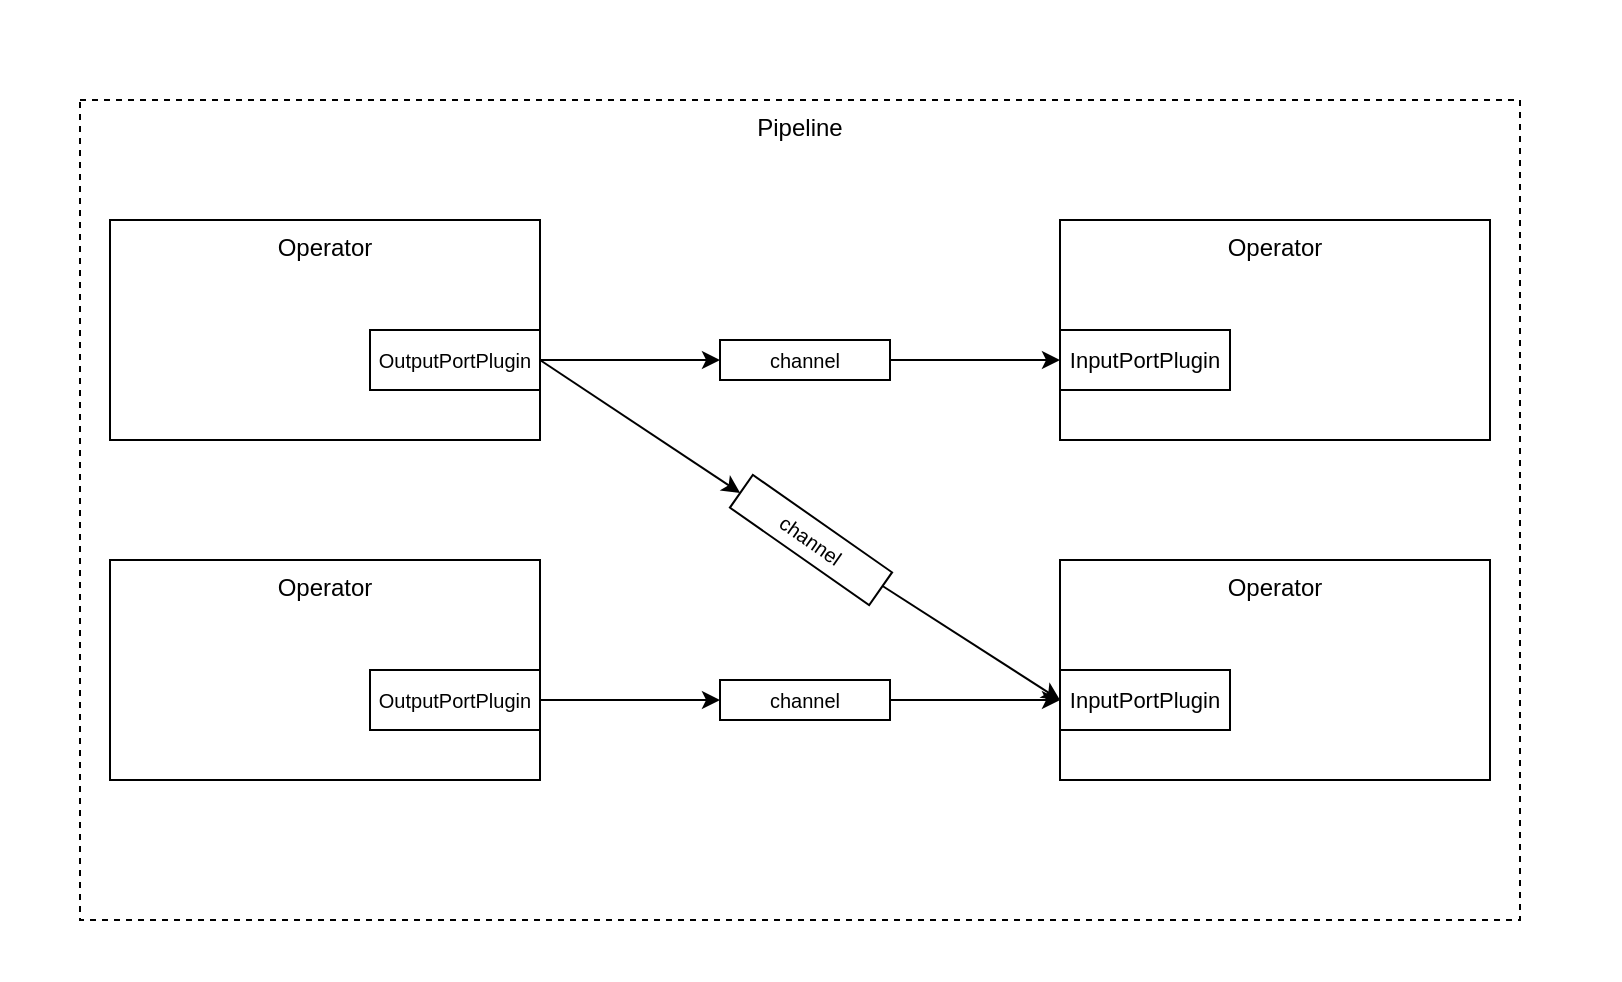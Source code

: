 <mxfile version="22.1.21" type="device">
  <diagram name="Page-1" id="bf55CM-UF1sACK0ydFgU">
    <mxGraphModel dx="1195" dy="712" grid="1" gridSize="10" guides="1" tooltips="1" connect="1" arrows="1" fold="1" page="1" pageScale="1" pageWidth="850" pageHeight="1100" math="0" shadow="0">
      <root>
        <mxCell id="0" />
        <mxCell id="1" parent="0" />
        <mxCell id="A-W998lmlx4RPp3HRFfS-11" value="" style="rounded=0;whiteSpace=wrap;html=1;labelPosition=center;verticalLabelPosition=middle;align=center;verticalAlign=top;strokeColor=none;" parent="1" vertex="1">
          <mxGeometry x="20" y="120" width="810" height="490" as="geometry" />
        </mxCell>
        <mxCell id="A-W998lmlx4RPp3HRFfS-10" value="Pipeline" style="rounded=0;whiteSpace=wrap;html=1;labelPosition=center;verticalLabelPosition=middle;align=center;verticalAlign=top;fillColor=none;dashed=1;" parent="1" vertex="1">
          <mxGeometry x="60" y="170" width="720" height="410" as="geometry" />
        </mxCell>
        <mxCell id="A-W998lmlx4RPp3HRFfS-5" style="edgeStyle=orthogonalEdgeStyle;rounded=0;orthogonalLoop=1;jettySize=auto;html=1;exitX=1;exitY=0.5;exitDx=0;exitDy=0;entryX=0;entryY=0.5;entryDx=0;entryDy=0;" parent="1" source="A-W998lmlx4RPp3HRFfS-3" target="yD5JBroYXntyzIU_LStq-1" edge="1">
          <mxGeometry relative="1" as="geometry" />
        </mxCell>
        <mxCell id="A-W998lmlx4RPp3HRFfS-1" value="Operator" style="rounded=0;whiteSpace=wrap;html=1;labelPosition=center;verticalLabelPosition=middle;align=center;verticalAlign=top;" parent="1" vertex="1">
          <mxGeometry x="75" y="230" width="215" height="110" as="geometry" />
        </mxCell>
        <mxCell id="A-W998lmlx4RPp3HRFfS-2" value="Operator" style="rounded=0;whiteSpace=wrap;html=1;labelPosition=center;verticalLabelPosition=middle;align=center;verticalAlign=top;" parent="1" vertex="1">
          <mxGeometry x="550" y="230" width="215" height="110" as="geometry" />
        </mxCell>
        <mxCell id="yD5JBroYXntyzIU_LStq-6" style="rounded=0;orthogonalLoop=1;jettySize=auto;html=1;exitX=1;exitY=0.5;exitDx=0;exitDy=0;" edge="1" parent="1" source="A-W998lmlx4RPp3HRFfS-3" target="yD5JBroYXntyzIU_LStq-5">
          <mxGeometry relative="1" as="geometry" />
        </mxCell>
        <mxCell id="A-W998lmlx4RPp3HRFfS-3" value="&lt;font style=&quot;font-size: 10px;&quot;&gt;OutputPortPlugin&lt;/font&gt;" style="rounded=0;whiteSpace=wrap;html=1;labelPosition=center;verticalLabelPosition=middle;align=center;verticalAlign=middle;" parent="1" vertex="1">
          <mxGeometry x="205" y="285" width="85" height="30" as="geometry" />
        </mxCell>
        <mxCell id="A-W998lmlx4RPp3HRFfS-4" value="&lt;font style=&quot;font-size: 11px;&quot;&gt;InputPortPlugin&lt;/font&gt;" style="rounded=0;whiteSpace=wrap;html=1;labelPosition=center;verticalLabelPosition=middle;align=center;verticalAlign=middle;" parent="1" vertex="1">
          <mxGeometry x="550" y="285" width="85" height="30" as="geometry" />
        </mxCell>
        <mxCell id="yD5JBroYXntyzIU_LStq-2" style="edgeStyle=orthogonalEdgeStyle;rounded=0;orthogonalLoop=1;jettySize=auto;html=1;entryX=0;entryY=0.5;entryDx=0;entryDy=0;" edge="1" parent="1" source="yD5JBroYXntyzIU_LStq-1" target="A-W998lmlx4RPp3HRFfS-4">
          <mxGeometry relative="1" as="geometry" />
        </mxCell>
        <mxCell id="yD5JBroYXntyzIU_LStq-1" value="&lt;font style=&quot;font-size: 10px;&quot;&gt;channel&lt;/font&gt;" style="rounded=0;whiteSpace=wrap;html=1;labelPosition=center;verticalLabelPosition=middle;align=center;verticalAlign=middle;" vertex="1" parent="1">
          <mxGeometry x="380" y="290" width="85" height="20" as="geometry" />
        </mxCell>
        <mxCell id="yD5JBroYXntyzIU_LStq-3" value="Operator" style="rounded=0;whiteSpace=wrap;html=1;labelPosition=center;verticalLabelPosition=middle;align=center;verticalAlign=top;" vertex="1" parent="1">
          <mxGeometry x="550" y="400" width="215" height="110" as="geometry" />
        </mxCell>
        <mxCell id="yD5JBroYXntyzIU_LStq-4" value="&lt;font style=&quot;font-size: 11px;&quot;&gt;InputPortPlugin&lt;/font&gt;" style="rounded=0;whiteSpace=wrap;html=1;labelPosition=center;verticalLabelPosition=middle;align=center;verticalAlign=middle;" vertex="1" parent="1">
          <mxGeometry x="550" y="455" width="85" height="30" as="geometry" />
        </mxCell>
        <mxCell id="yD5JBroYXntyzIU_LStq-7" style="rounded=0;orthogonalLoop=1;jettySize=auto;html=1;entryX=0;entryY=0.5;entryDx=0;entryDy=0;" edge="1" parent="1" source="yD5JBroYXntyzIU_LStq-5" target="yD5JBroYXntyzIU_LStq-4">
          <mxGeometry relative="1" as="geometry" />
        </mxCell>
        <mxCell id="yD5JBroYXntyzIU_LStq-5" value="&lt;font style=&quot;font-size: 10px;&quot;&gt;channel&lt;/font&gt;" style="rounded=0;whiteSpace=wrap;html=1;labelPosition=center;verticalLabelPosition=middle;align=center;verticalAlign=middle;rotation=35;" vertex="1" parent="1">
          <mxGeometry x="383" y="380" width="85" height="20" as="geometry" />
        </mxCell>
        <mxCell id="yD5JBroYXntyzIU_LStq-8" value="Operator" style="rounded=0;whiteSpace=wrap;html=1;labelPosition=center;verticalLabelPosition=middle;align=center;verticalAlign=top;" vertex="1" parent="1">
          <mxGeometry x="75" y="400" width="215" height="110" as="geometry" />
        </mxCell>
        <mxCell id="yD5JBroYXntyzIU_LStq-11" style="edgeStyle=orthogonalEdgeStyle;rounded=0;orthogonalLoop=1;jettySize=auto;html=1;entryX=0;entryY=0.5;entryDx=0;entryDy=0;" edge="1" parent="1" source="yD5JBroYXntyzIU_LStq-9" target="yD5JBroYXntyzIU_LStq-10">
          <mxGeometry relative="1" as="geometry" />
        </mxCell>
        <mxCell id="yD5JBroYXntyzIU_LStq-9" value="&lt;font style=&quot;font-size: 10px;&quot;&gt;OutputPortPlugin&lt;/font&gt;" style="rounded=0;whiteSpace=wrap;html=1;labelPosition=center;verticalLabelPosition=middle;align=center;verticalAlign=middle;" vertex="1" parent="1">
          <mxGeometry x="205" y="455" width="85" height="30" as="geometry" />
        </mxCell>
        <mxCell id="yD5JBroYXntyzIU_LStq-12" style="edgeStyle=orthogonalEdgeStyle;rounded=0;orthogonalLoop=1;jettySize=auto;html=1;entryX=0;entryY=0.5;entryDx=0;entryDy=0;" edge="1" parent="1" source="yD5JBroYXntyzIU_LStq-10" target="yD5JBroYXntyzIU_LStq-4">
          <mxGeometry relative="1" as="geometry" />
        </mxCell>
        <mxCell id="yD5JBroYXntyzIU_LStq-10" value="&lt;font style=&quot;font-size: 10px;&quot;&gt;channel&lt;/font&gt;" style="rounded=0;whiteSpace=wrap;html=1;labelPosition=center;verticalLabelPosition=middle;align=center;verticalAlign=middle;" vertex="1" parent="1">
          <mxGeometry x="380" y="460" width="85" height="20" as="geometry" />
        </mxCell>
      </root>
    </mxGraphModel>
  </diagram>
</mxfile>
